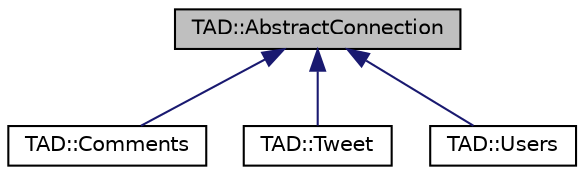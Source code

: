 digraph "TAD::AbstractConnection"
{
  edge [fontname="Helvetica",fontsize="10",labelfontname="Helvetica",labelfontsize="10"];
  node [fontname="Helvetica",fontsize="10",shape=record];
  Node0 [label="TAD::AbstractConnection",height=0.2,width=0.4,color="black", fillcolor="grey75", style="filled", fontcolor="black"];
  Node0 -> Node1 [dir="back",color="midnightblue",fontsize="10",style="solid",fontname="Helvetica"];
  Node1 [label="TAD::Comments",height=0.2,width=0.4,color="black", fillcolor="white", style="filled",URL="$class_t_a_d_1_1_comments.html"];
  Node0 -> Node2 [dir="back",color="midnightblue",fontsize="10",style="solid",fontname="Helvetica"];
  Node2 [label="TAD::Tweet",height=0.2,width=0.4,color="black", fillcolor="white", style="filled",URL="$class_t_a_d_1_1_tweet.html"];
  Node0 -> Node3 [dir="back",color="midnightblue",fontsize="10",style="solid",fontname="Helvetica"];
  Node3 [label="TAD::Users",height=0.2,width=0.4,color="black", fillcolor="white", style="filled",URL="$class_t_a_d_1_1_users.html"];
}
